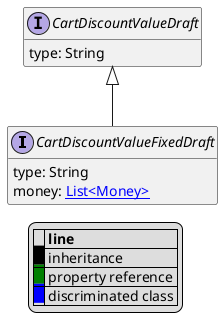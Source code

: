 @startuml

hide empty fields
hide empty methods
legend
|= |= line |
|<back:black>   </back>| inheritance |
|<back:green>   </back>| property reference |
|<back:blue>   </back>| discriminated class |
endlegend
interface CartDiscountValueFixedDraft [[CartDiscountValueFixedDraft.svg]] extends CartDiscountValueDraft {
    type: String
    money: [[Money.svg List<Money>]]
}
interface CartDiscountValueDraft [[CartDiscountValueDraft.svg]]  {
    type: String
}





@enduml
